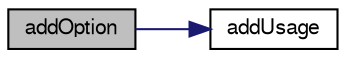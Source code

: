 digraph "addOption"
{
  bgcolor="transparent";
  edge [fontname="FreeSans",fontsize="10",labelfontname="FreeSans",labelfontsize="10"];
  node [fontname="FreeSans",fontsize="10",shape=record];
  rankdir="LR";
  Node1517 [label="addOption",height=0.2,width=0.4,color="black", fillcolor="grey75", style="filled", fontcolor="black"];
  Node1517 -> Node1518 [color="midnightblue",fontsize="10",style="solid",fontname="FreeSans"];
  Node1518 [label="addUsage",height=0.2,width=0.4,color="black",URL="$a26662.html#ad09028afc4a618fa58217e40c1de203e",tooltip="Add option usage information to optionUsage. "];
}
